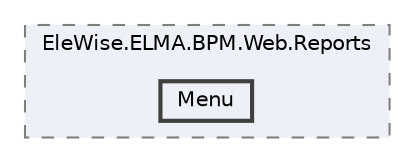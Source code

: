 digraph "Web/Modules/EleWise.ELMA.BPM.Web.Reports/Menu"
{
 // LATEX_PDF_SIZE
  bgcolor="transparent";
  edge [fontname=Helvetica,fontsize=10,labelfontname=Helvetica,labelfontsize=10];
  node [fontname=Helvetica,fontsize=10,shape=box,height=0.2,width=0.4];
  compound=true
  subgraph clusterdir_0be568c4914e3e80436e1ad83c4357fc {
    graph [ bgcolor="#edf0f7", pencolor="grey50", label="EleWise.ELMA.BPM.Web.Reports", fontname=Helvetica,fontsize=10 style="filled,dashed", URL="dir_0be568c4914e3e80436e1ad83c4357fc.html",tooltip=""]
  dir_1f38b6c44a4d23fea402ec384ce4eb3c [label="Menu", fillcolor="#edf0f7", color="grey25", style="filled,bold", URL="dir_1f38b6c44a4d23fea402ec384ce4eb3c.html",tooltip=""];
  }
}

